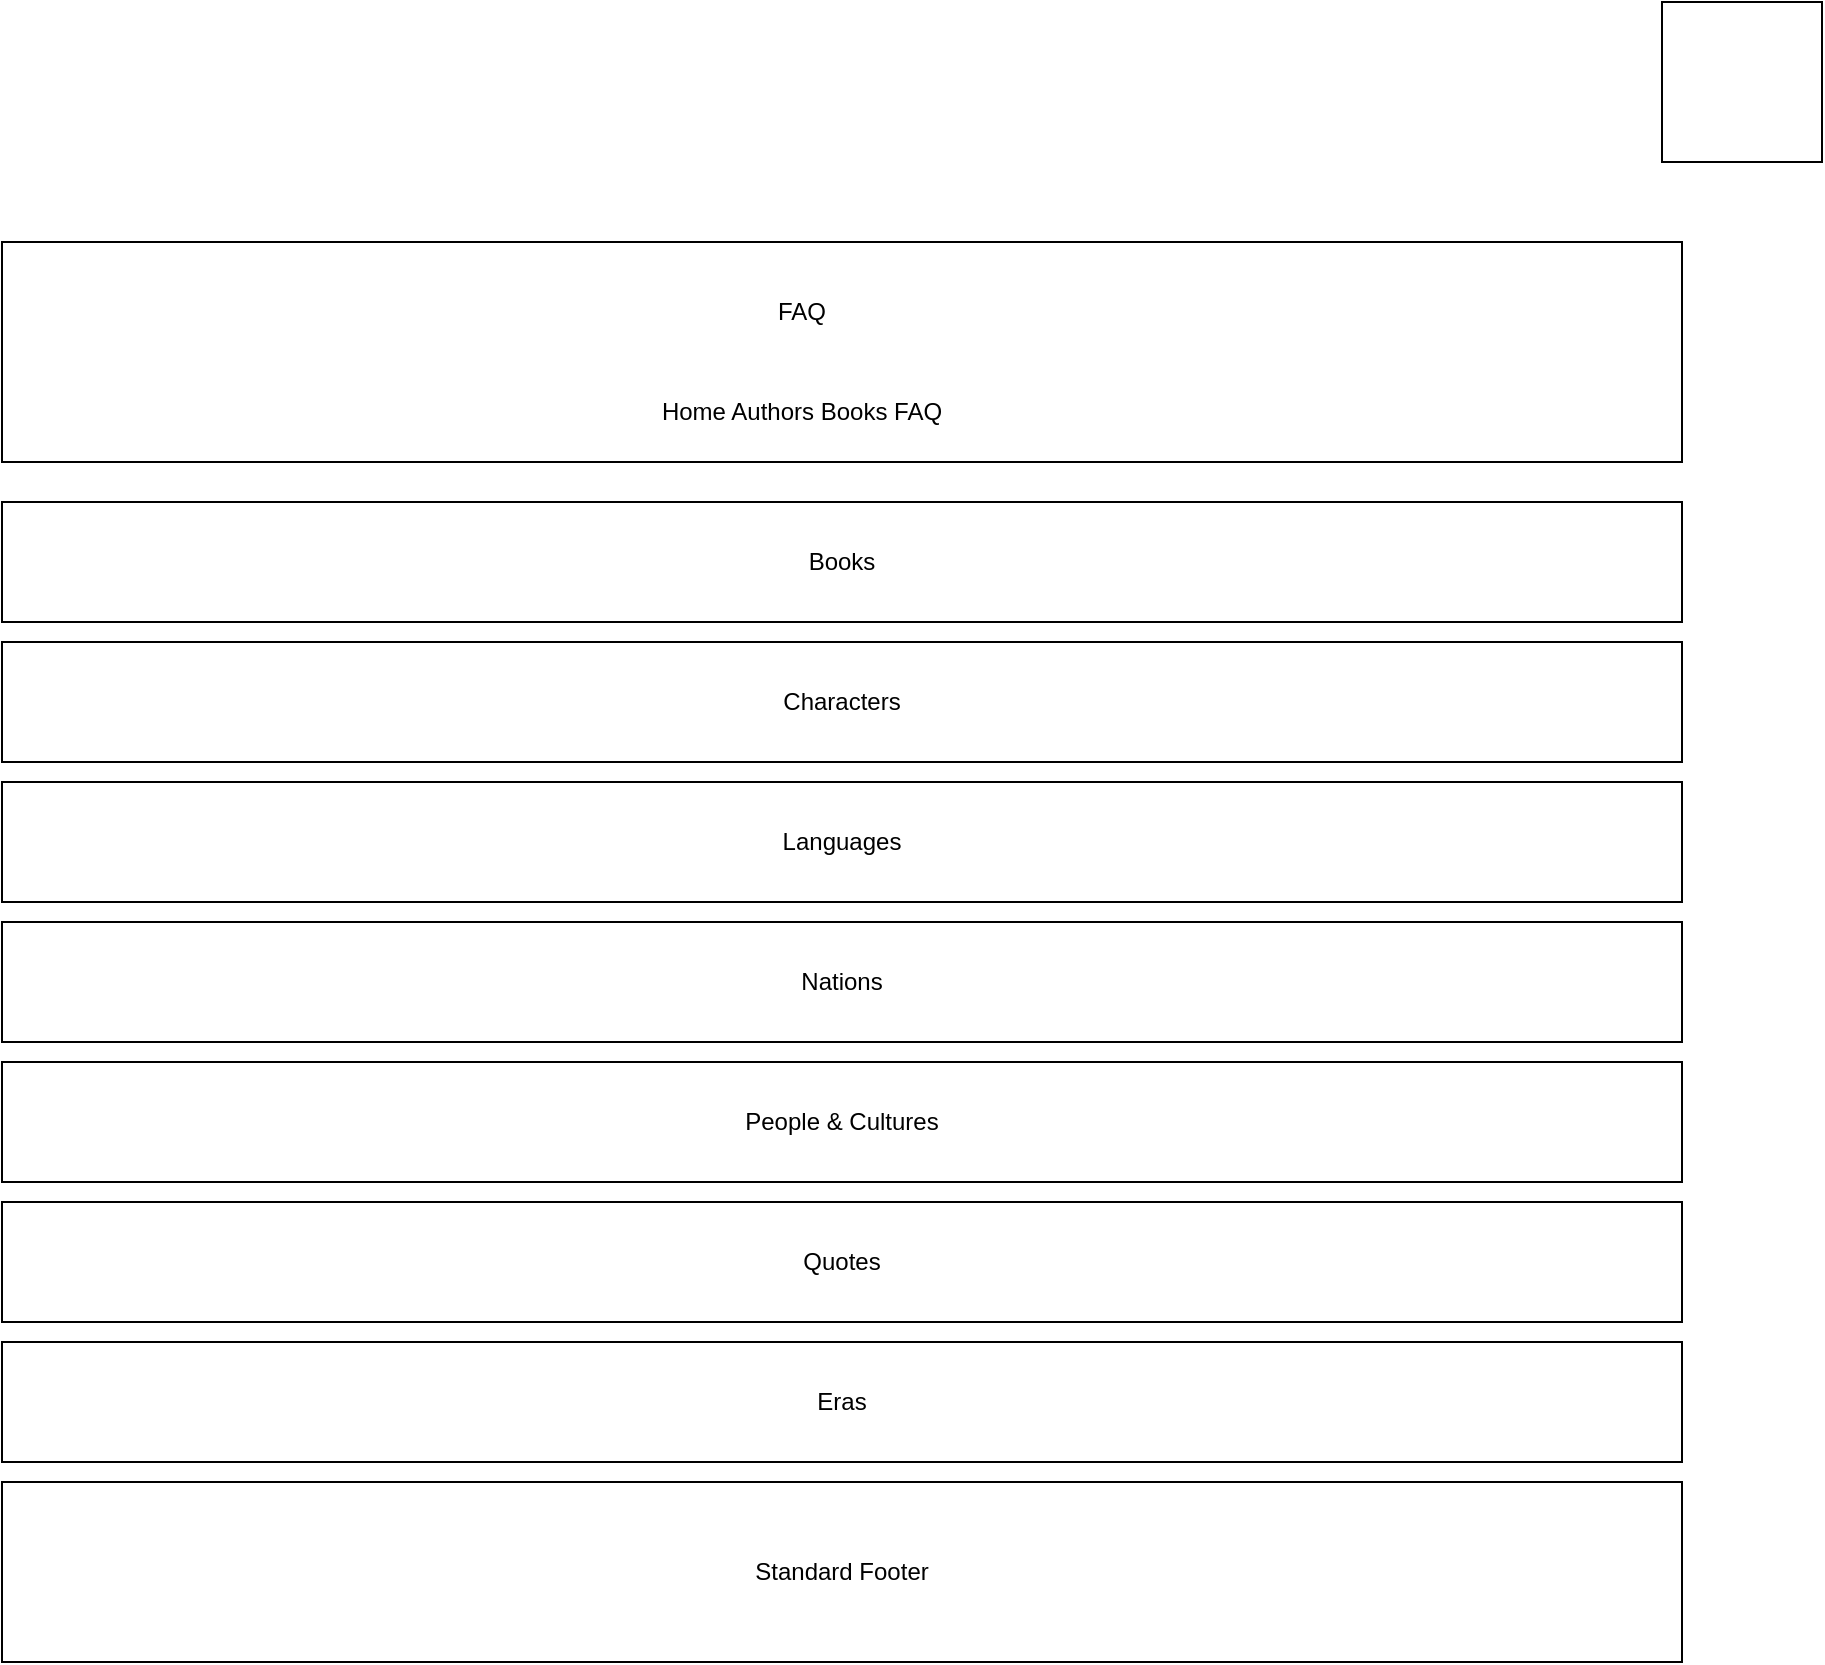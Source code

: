 <mxfile version="26.2.12">
  <diagram name="Page-1" id="lFymi_AiWzf-9hBqP5H8">
    <mxGraphModel dx="1409" dy="766" grid="1" gridSize="10" guides="1" tooltips="1" connect="1" arrows="1" fold="1" page="1" pageScale="1" pageWidth="850" pageHeight="1100" math="0" shadow="0">
      <root>
        <mxCell id="0" />
        <mxCell id="1" parent="0" />
        <mxCell id="yNxZAvK2YVNZhcogh0uG-1" value="" style="rounded=0;whiteSpace=wrap;html=1;" parent="1" vertex="1">
          <mxGeometry x="10" y="130" width="840" height="110" as="geometry" />
        </mxCell>
        <mxCell id="yNxZAvK2YVNZhcogh0uG-18" value="Standard Footer" style="rounded=0;whiteSpace=wrap;html=1;" parent="1" vertex="1">
          <mxGeometry x="10" y="750" width="840" height="90" as="geometry" />
        </mxCell>
        <mxCell id="yNxZAvK2YVNZhcogh0uG-19" value="FAQ" style="text;html=1;align=center;verticalAlign=middle;whiteSpace=wrap;rounded=0;" parent="1" vertex="1">
          <mxGeometry x="50" y="150" width="720" height="30" as="geometry" />
        </mxCell>
        <mxCell id="yNxZAvK2YVNZhcogh0uG-55" value="Home Authors Books FAQ" style="text;html=1;align=center;verticalAlign=middle;whiteSpace=wrap;rounded=0;" parent="1" vertex="1">
          <mxGeometry x="20" y="200" width="780" height="30" as="geometry" />
        </mxCell>
        <mxCell id="-QLOAEfo4ooWISdhFUAr-3" value="" style="whiteSpace=wrap;html=1;aspect=fixed;" parent="1" vertex="1">
          <mxGeometry x="840" y="10" width="80" height="80" as="geometry" />
        </mxCell>
        <mxCell id="RrJ4_s8uAGBkpIVC-XGs-1" value="Books" style="rounded=0;whiteSpace=wrap;html=1;" vertex="1" parent="1">
          <mxGeometry x="10" y="260" width="840" height="60" as="geometry" />
        </mxCell>
        <mxCell id="RrJ4_s8uAGBkpIVC-XGs-2" value="Characters" style="rounded=0;whiteSpace=wrap;html=1;" vertex="1" parent="1">
          <mxGeometry x="10" y="330" width="840" height="60" as="geometry" />
        </mxCell>
        <mxCell id="RrJ4_s8uAGBkpIVC-XGs-3" value="Languages" style="rounded=0;whiteSpace=wrap;html=1;" vertex="1" parent="1">
          <mxGeometry x="10" y="400" width="840" height="60" as="geometry" />
        </mxCell>
        <mxCell id="RrJ4_s8uAGBkpIVC-XGs-4" value="Nations" style="rounded=0;whiteSpace=wrap;html=1;" vertex="1" parent="1">
          <mxGeometry x="10" y="470" width="840" height="60" as="geometry" />
        </mxCell>
        <mxCell id="RrJ4_s8uAGBkpIVC-XGs-5" value="People &amp;amp; Cultures" style="rounded=0;whiteSpace=wrap;html=1;" vertex="1" parent="1">
          <mxGeometry x="10" y="540" width="840" height="60" as="geometry" />
        </mxCell>
        <mxCell id="RrJ4_s8uAGBkpIVC-XGs-6" value="Quotes" style="rounded=0;whiteSpace=wrap;html=1;" vertex="1" parent="1">
          <mxGeometry x="10" y="610" width="840" height="60" as="geometry" />
        </mxCell>
        <mxCell id="RrJ4_s8uAGBkpIVC-XGs-7" value="Eras" style="rounded=0;whiteSpace=wrap;html=1;" vertex="1" parent="1">
          <mxGeometry x="10" y="680" width="840" height="60" as="geometry" />
        </mxCell>
      </root>
    </mxGraphModel>
  </diagram>
</mxfile>
